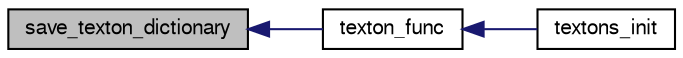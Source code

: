 digraph "save_texton_dictionary"
{
  edge [fontname="FreeSans",fontsize="10",labelfontname="FreeSans",labelfontsize="10"];
  node [fontname="FreeSans",fontsize="10",shape=record];
  rankdir="LR";
  Node1 [label="save_texton_dictionary",height=0.2,width=0.4,color="black", fillcolor="grey75", style="filled", fontcolor="black"];
  Node1 -> Node2 [dir="back",color="midnightblue",fontsize="10",style="solid",fontname="FreeSans"];
  Node2 [label="texton_func",height=0.2,width=0.4,color="black", fillcolor="white", style="filled",URL="$textons_8c.html#a5a28ef29bd02e895d11d195fc565526f",tooltip="Main texton processing function that first either loads or learns a dictionary and then extracts the ..."];
  Node2 -> Node3 [dir="back",color="midnightblue",fontsize="10",style="solid",fontname="FreeSans"];
  Node3 [label="textons_init",height=0.2,width=0.4,color="black", fillcolor="white", style="filled",URL="$textons_8h.html#ac363e3fda520a9cc84e35d929f01d62d",tooltip="Initialize. "];
}
